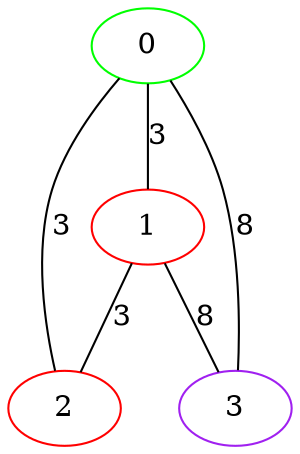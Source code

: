 graph "" {
0 [color=green, weight=2];
1 [color=red, weight=1];
2 [color=red, weight=1];
3 [color=purple, weight=4];
0 -- 1  [key=0, label=3];
0 -- 2  [key=0, label=3];
0 -- 3  [key=0, label=8];
1 -- 2  [key=0, label=3];
1 -- 3  [key=0, label=8];
}
